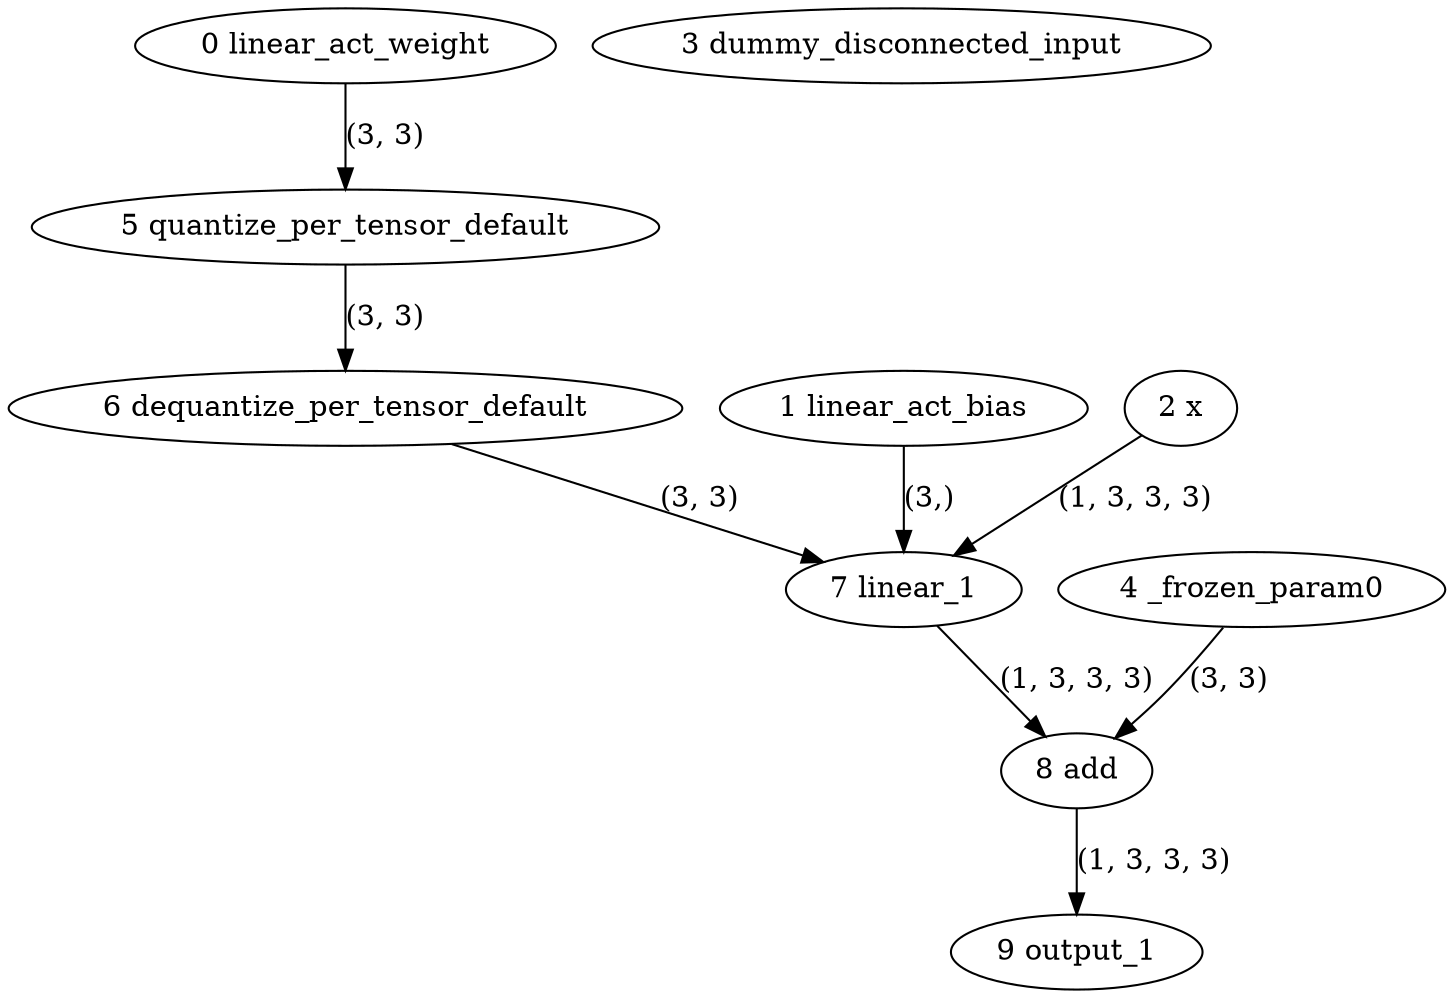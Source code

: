 strict digraph  {
"0 linear_act_weight" [id=0, type=get_attr];
"1 linear_act_bias" [id=1, type=get_attr];
"2 x" [id=2, type=input];
"3 dummy_disconnected_input" [id=3, type=input];
"4 _frozen_param0" [id=4, type=get_attr];
"5 quantize_per_tensor_default" [id=5, type=quantize_per_tensor];
"6 dequantize_per_tensor_default" [id=6, type=dequantize_per_tensor];
"7 linear_1" [id=7, type=linear];
"8 add" [id=8, type=add];
"9 output_1" [id=9, type=output];
"0 linear_act_weight" -> "5 quantize_per_tensor_default"  [label="(3, 3)", style=solid];
"1 linear_act_bias" -> "7 linear_1"  [label="(3,)", style=solid];
"2 x" -> "7 linear_1"  [label="(1, 3, 3, 3)", style=solid];
"4 _frozen_param0" -> "8 add"  [label="(3, 3)", style=solid];
"5 quantize_per_tensor_default" -> "6 dequantize_per_tensor_default"  [label="(3, 3)", style=solid];
"6 dequantize_per_tensor_default" -> "7 linear_1"  [label="(3, 3)", style=solid];
"7 linear_1" -> "8 add"  [label="(1, 3, 3, 3)", style=solid];
"8 add" -> "9 output_1"  [label="(1, 3, 3, 3)", style=solid];
}
